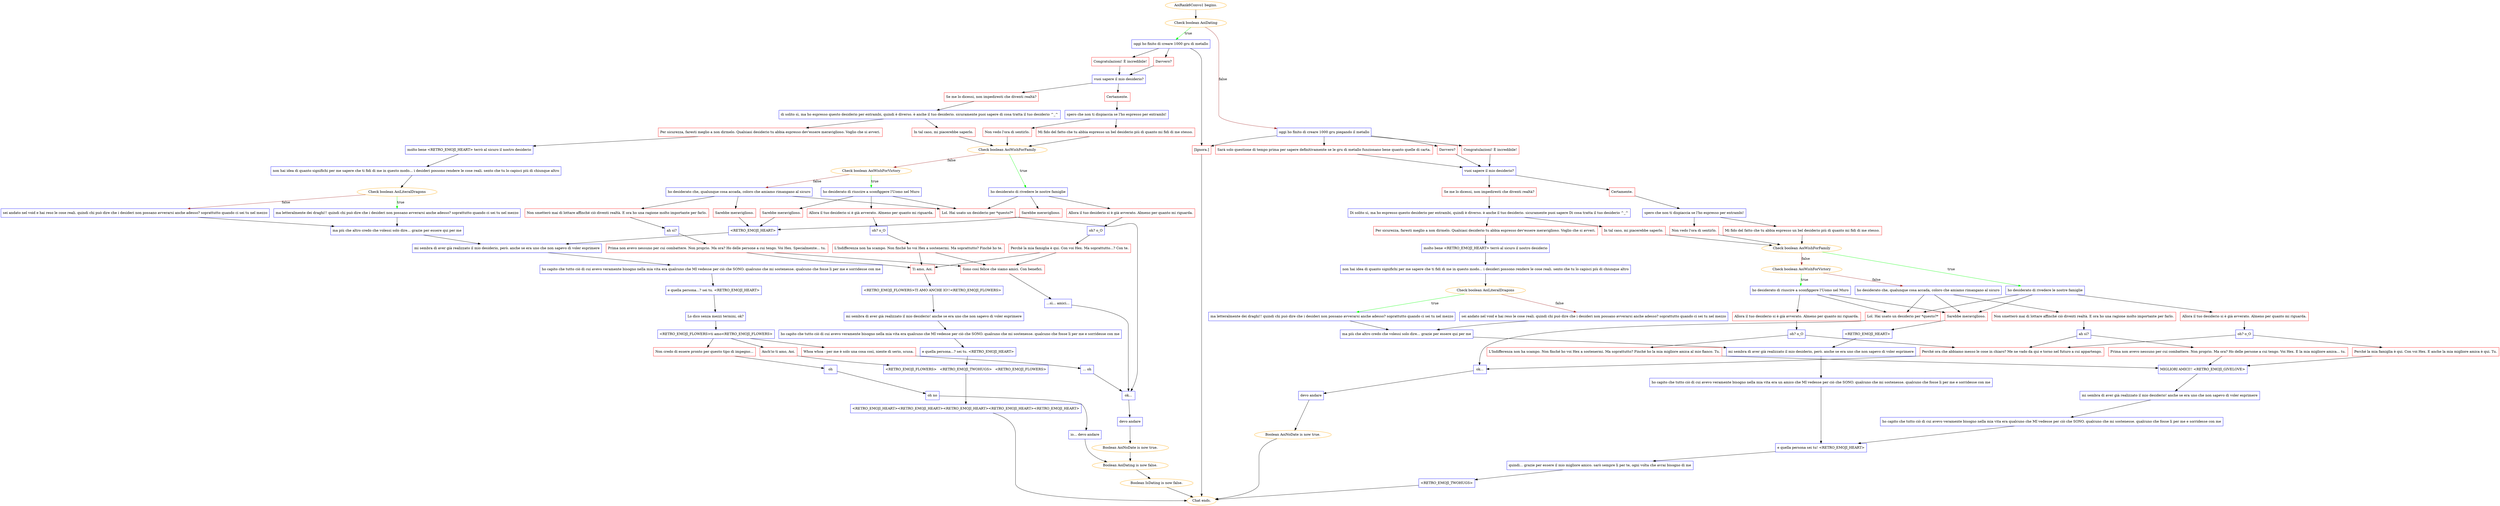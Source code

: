 digraph {
	"AoiRank6Convo1 begins." [color=orange];
		"AoiRank6Convo1 begins." -> j1159499694;
	j1159499694 [label="Check boolean AoiDating",color=orange];
		j1159499694 -> j3094292136 [label=true,color=green];
		j1159499694 -> j3017565653 [label=false,color=brown];
	j3094292136 [label="oggi ho finito di creare 1000 gru di metallo",shape=box,color=blue];
		j3094292136 -> j3604498274;
		j3094292136 -> j1836827887;
		j3094292136 -> j2041862867;
	j3017565653 [label="oggi ho finito di creare 1000 gru piegando il metallo",shape=box,color=blue];
		j3017565653 -> j586852988;
		j3017565653 -> j2626041944;
		j3017565653 -> j2201606452;
		j3017565653 -> j2041862867;
	j3604498274 [label="Davvero?",shape=box,color=red];
		j3604498274 -> j2697305266;
	j1836827887 [label="Congratulazioni! È incredibile!",shape=box,color=red];
		j1836827887 -> j2697305266;
	j2041862867 [label="[Ignora.]",shape=box,color=red];
		j2041862867 -> "Chat ends.";
	j586852988 [label="Sarà solo questione di tempo prima per sapere definitivamente se le gru di metallo funzionano bene quanto quelle di carta.",shape=box,color=red];
		j586852988 -> j3406460176;
	j2626041944 [label="Davvero?",shape=box,color=red];
		j2626041944 -> j3406460176;
	j2201606452 [label="Congratulazioni! È incredibile!",shape=box,color=red];
		j2201606452 -> j3406460176;
	j2697305266 [label="vuoi sapere il mio desiderio?",shape=box,color=blue];
		j2697305266 -> j4110654635;
		j2697305266 -> j3130692209;
	"Chat ends." [color=orange];
	j3406460176 [label="vuoi sapere il mio desiderio?",shape=box,color=blue];
		j3406460176 -> j1494237394;
		j3406460176 -> j2907091428;
	j4110654635 [label="Se me lo dicessi, non impediresti che diventi realtà?",shape=box,color=red];
		j4110654635 -> j796029558;
	j3130692209 [label="Certamente.",shape=box,color=red];
		j3130692209 -> j2834769163;
	j1494237394 [label="Se me lo dicessi, non impediresti che diventi realtà?",shape=box,color=red];
		j1494237394 -> j642584758;
	j2907091428 [label="Certamente.",shape=box,color=red];
		j2907091428 -> j3142193161;
	j796029558 [label="di solito sì, ma ho espresso questo desiderio per entrambi, quindi è diverso. è anche il tuo desiderio. sicuramente puoi sapere di cosa tratta il tuo desiderio ^_^",shape=box,color=blue];
		j796029558 -> j3504798724;
		j796029558 -> j2640449873;
	j2834769163 [label="spero che non ti dispiaccia se l'ho espresso per entrambi!",shape=box,color=blue];
		j2834769163 -> j669179080;
		j2834769163 -> j1886240461;
	j642584758 [label="Di solito sì, ma ho espresso questo desiderio per entrambi, quindi è diverso. è anche il tuo desiderio. sicuramente puoi sapere Di cosa tratta il tuo desiderio ^_^",shape=box,color=blue];
		j642584758 -> j3902047779;
		j642584758 -> j1862220639;
	j3142193161 [label="spero che non ti dispiaccia se l'ho espresso per entrambi!",shape=box,color=blue];
		j3142193161 -> j3457511270;
		j3142193161 -> j2850085530;
	j3504798724 [label="Per sicurezza, faresti meglio a non dirmelo. Qualsiasi desiderio tu abbia espresso dev'essere meraviglioso. Voglio che si avveri.",shape=box,color=red];
		j3504798724 -> j610636019;
	j2640449873 [label="In tal caso, mi piacerebbe saperlo.",shape=box,color=red];
		j2640449873 -> j1731423625;
	j669179080 [label="Mi fido del fatto che tu abbia espresso un bel desiderio più di quanto mi fidi di me stesso.",shape=box,color=red];
		j669179080 -> j1731423625;
	j1886240461 [label="Non vedo l'ora di sentirlo.",shape=box,color=red];
		j1886240461 -> j1731423625;
	j3902047779 [label="Per sicurezza, faresti meglio a non dirmelo. Qualsiasi desiderio tu abbia espresso dev'essere meraviglioso. Voglio che si avveri.",shape=box,color=red];
		j3902047779 -> j2319975176;
	j1862220639 [label="In tal caso, mi piacerebbe saperlo.",shape=box,color=red];
		j1862220639 -> j4261509095;
	j3457511270 [label="Mi fido del fatto che tu abbia espresso un bel desiderio più di quanto mi fidi di me stesso.",shape=box,color=red];
		j3457511270 -> j4261509095;
	j2850085530 [label="Non vedo l'ora di sentirlo.",shape=box,color=red];
		j2850085530 -> j4261509095;
	j610636019 [label="molto bene <RETRO_EMOJI_HEART> terrò al sicuro il nostro desiderio",shape=box,color=blue];
		j610636019 -> j3463573015;
	j1731423625 [label="Check boolean AoiWishForFamily",color=orange];
		j1731423625 -> j1796324063 [label=true,color=green];
		j1731423625 -> j853113975 [label=false,color=brown];
	j2319975176 [label="molto bene <RETRO_EMOJI_HEART> terrò al sicuro il nostro desiderio",shape=box,color=blue];
		j2319975176 -> j3089299151;
	j4261509095 [label="Check boolean AoiWishForFamily",color=orange];
		j4261509095 -> j1746574616 [label=true,color=green];
		j4261509095 -> j2512076100 [label=false,color=brown];
	j3463573015 [label="non hai idea di quanto significhi per me sapere che ti fidi di me in questo modo... i desideri possono rendere le cose reali. sento che tu lo capisci più di chiunque altro",shape=box,color=blue];
		j3463573015 -> j356138990;
	j1796324063 [label="ho desiderato di rivedere le nostre famiglie",shape=box,color=blue];
		j1796324063 -> j1991367536;
		j1796324063 -> j597329382;
		j1796324063 -> j1526046641;
	j853113975 [label="Check boolean AoiWishForVictory",color=orange];
		j853113975 -> j1123346970 [label=true,color=green];
		j853113975 -> j1446446773 [label=false,color=brown];
	j3089299151 [label="non hai idea di quanto significhi per me sapere che ti fidi di me in questo modo... i desideri possono rendere le cose reali. sento che tu lo capisci più di chiunque altro",shape=box,color=blue];
		j3089299151 -> j1681411811;
	j1746574616 [label="ho desiderato di rivedere le nostre famiglie",shape=box,color=blue];
		j1746574616 -> j1979610531;
		j1746574616 -> j565593120;
		j1746574616 -> j1579027687;
	j2512076100 [label="Check boolean AoiWishForVictory",color=orange];
		j2512076100 -> j910181720 [label=true,color=green];
		j2512076100 -> j3249570388 [label=false,color=brown];
	j356138990 [label="Check boolean AoiLiteralDragons",color=orange];
		j356138990 -> j1084513149 [label=true,color=green];
		j356138990 -> j2212025951 [label=false,color=brown];
	j1991367536 [label="Allora il tuo desiderio si è già avverato. Almeno per quanto mi riguarda.",shape=box,color=red];
		j1991367536 -> j483049971;
	j597329382 [label="Sarebbe meraviglioso.",shape=box,color=red];
		j597329382 -> j802220913;
	j1526046641 [label="Lol. Hai usato un desiderio per *questo?*",shape=box,color=red];
		j1526046641 -> j3953423961;
	j1123346970 [label="ho desiderato di riuscire a sconfiggere l'Uomo nel Muro",shape=box,color=blue];
		j1123346970 -> j1021193929;
		j1123346970 -> j169759470;
		j1123346970 -> j1526046641;
	j1446446773 [label="ho desiderato che, qualunque cosa accada, coloro che amiamo rimangano al sicuro",shape=box,color=blue];
		j1446446773 -> j610463591;
		j1446446773 -> j1719241651;
		j1446446773 -> j1526046641;
	j1681411811 [label="Check boolean AoiLiteralDragons",color=orange];
		j1681411811 -> j2655057911 [label=true,color=green];
		j1681411811 -> j2512050554 [label=false,color=brown];
	j1979610531 [label="Allora il tuo desiderio si è già avverato. Almeno per quanto mi riguarda.",shape=box,color=red];
		j1979610531 -> j2980460266;
	j565593120 [label="Sarebbe meraviglioso.",shape=box,color=red];
		j565593120 -> j2387230190;
	j1579027687 [label="Lol. Hai usato un desiderio per *questo?*",shape=box,color=red];
		j1579027687 -> j2471619505;
	j910181720 [label="ho desiderato di riuscire a sconfiggere l'Uomo nel Muro",shape=box,color=blue];
		j910181720 -> j2666579847;
		j910181720 -> j565593120;
		j910181720 -> j1579027687;
	j3249570388 [label="ho desiderato che, qualunque cosa accada, coloro che amiamo rimangano al sicuro",shape=box,color=blue];
		j3249570388 -> j1128053901;
		j3249570388 -> j565593120;
		j3249570388 -> j1579027687;
	j1084513149 [label="ma letteralmente dei draghi!! quindi chi può dire che i desideri non possano avverarsi anche adesso? soprattutto quando ci sei tu nel mezzo",shape=box,color=blue];
		j1084513149 -> j413303407;
	j2212025951 [label="sei andato nel void e hai reso le cose reali. quindi chi può dire che i desideri non possano avverarsi anche adesso? soprattutto quando ci sei tu nel mezzo",shape=box,color=blue];
		j2212025951 -> j413303407;
	j483049971 [label="oh? o_O",shape=box,color=blue];
		j483049971 -> j372987481;
	j802220913 [label="<RETRO_EMOJI_HEART>",shape=box,color=blue];
		j802220913 -> j1245454253;
	j3953423961 [label="ok...",shape=box,color=blue];
		j3953423961 -> j3506131550;
	j1021193929 [label="Allora il tuo desiderio si è già avverato. Almeno per quanto mi riguarda.",shape=box,color=red];
		j1021193929 -> j1097592529;
	j169759470 [label="Sarebbe meraviglioso.",shape=box,color=red];
		j169759470 -> j802220913;
	j610463591 [label="Non smetterò mai di lottare affinché ciò diventi realtà. E ora ho una ragione molto importante per farlo.",shape=box,color=red];
		j610463591 -> j1935561172;
	j1719241651 [label="Sarebbe meraviglioso.",shape=box,color=red];
		j1719241651 -> j802220913;
	j2655057911 [label="ma letteralmente dei draghi!! quindi chi può dire che i desideri non possano avverarsi anche adesso? soprattutto quando ci sei tu nel mezzo",shape=box,color=blue];
		j2655057911 -> j154268941;
	j2512050554 [label="sei andato nel void e hai reso le cose reali. quindi chi può dire che i desideri non possano avverarsi anche adesso? soprattutto quando ci sei tu nel mezzo",shape=box,color=blue];
		j2512050554 -> j154268941;
	j2980460266 [label="oh? o_O",shape=box,color=blue];
		j2980460266 -> j1673058665;
		j2980460266 -> j3411669917;
	j2387230190 [label="<RETRO_EMOJI_HEART>",shape=box,color=blue];
		j2387230190 -> j83138756;
	j2471619505 [label="ok...",shape=box,color=blue];
		j2471619505 -> j262595899;
	j2666579847 [label="Allora il tuo desiderio si è già avverato. Almeno per quanto mi riguarda.",shape=box,color=red];
		j2666579847 -> j2653519246;
	j1128053901 [label="Non smetterò mai di lottare affinché ciò diventi realtà. E ora ho una ragione molto importante per farlo.",shape=box,color=red];
		j1128053901 -> j3088080266;
	j413303407 [label="ma più che altro credo che volessi solo dire... grazie per essere qui per me",shape=box,color=blue];
		j413303407 -> j1245454253;
	j372987481 [label="Perché la mia famiglia è qui. Con voi Hex. Ma soprattutto...? Con te.",shape=box,color=red];
		j372987481 -> j813341437;
		j372987481 -> j173567538;
	j1245454253 [label="mi sembra di aver già realizzato il mio desiderio, però. anche se era uno che non sapevo di voler esprimere",shape=box,color=blue];
		j1245454253 -> j4234250056;
	j3506131550 [label="devo andare",shape=box,color=blue];
		j3506131550 -> j1862123684;
	j1097592529 [label="oh? o_O",shape=box,color=blue];
		j1097592529 -> j403911549;
	j1935561172 [label="ah sì?",shape=box,color=blue];
		j1935561172 -> j1966334595;
	j154268941 [label="ma più che altro credo che volessi solo dire... grazie per essere qui per me",shape=box,color=blue];
		j154268941 -> j83138756;
	j1673058665 [label="Perché la mia famiglia è qui. Con voi Hex. E anche la mia migliore amica è qui. Tu.",shape=box,color=red];
		j1673058665 -> j2237372667;
	j3411669917 [label="Perché ora che abbiamo messo le cose in chiaro? Me ne vado da qui e torno nel futuro a cui appartengo.",shape=box,color=red];
		j3411669917 -> j2471619505;
	j83138756 [label="mi sembra di aver già realizzato il mio desiderio, però. anche se era uno che non sapevo di voler esprimere",shape=box,color=blue];
		j83138756 -> j3291842558;
	j262595899 [label="devo andare",shape=box,color=blue];
		j262595899 -> j4121660697;
	j2653519246 [label="oh? o_O",shape=box,color=blue];
		j2653519246 -> j122274715;
		j2653519246 -> j3411669917;
	j3088080266 [label="ah sì?",shape=box,color=blue];
		j3088080266 -> j4272755655;
		j3088080266 -> j3411669917;
	j813341437 [label="Ti amo, Aoi.",shape=box,color=red];
		j813341437 -> j2085013371;
	j173567538 [label="Sono così felice che siamo amici. Con benefici.",shape=box,color=red];
		j173567538 -> j1436682807;
	j4234250056 [label="ho capito che tutto ciò di cui avevo veramente bisogno nella mia vita era qualcuno che MI vedesse per ciò che SONO. qualcuno che mi sostenesse. qualcuno che fosse lì per me e sorridesse con me",shape=box,color=blue];
		j4234250056 -> j2596022365;
	j1862123684 [label="Boolean AoiNoDate is now true.",color=orange];
		j1862123684 -> j269073143;
	j403911549 [label="L'Indifferenza non ha scampo. Non finché ho voi Hex a sostenermi. Ma soprattutto? Finché ho te.",shape=box,color=red];
		j403911549 -> j813341437;
		j403911549 -> j173567538;
	j1966334595 [label="Prima non avevo nessuno per cui combattere. Non proprio. Ma ora? Ho delle persone a cui tengo. Voi Hex. Specialmente... tu.",shape=box,color=red];
		j1966334595 -> j813341437;
		j1966334595 -> j173567538;
	j2237372667 [label="MIGLIORI AMICI!! <RETRO_EMOJI_GIVELOVE>",shape=box,color=blue];
		j2237372667 -> j2314915614;
	j3291842558 [label="ho capito che tutto ciò di cui avevo veramente bisogno nella mia vita era un amico che MI vedesse per ciò che SONO. qualcuno che mi sostenesse. qualcuno che fosse lì per me e sorridesse con me",shape=box,color=blue];
		j3291842558 -> j945633879;
	j4121660697 [label="Boolean AoiNoDate is now true.",color=orange];
		j4121660697 -> "Chat ends.";
	j122274715 [label="L'Indifferenza non ha scampo. Non finché ho voi Hex a sostenermi. Ma soprattutto? Finché ho la mia migliore amica al mio fianco. Tu.",shape=box,color=red];
		j122274715 -> j2237372667;
	j4272755655 [label="Prima non avevo nessuno per cui combattere. Non proprio. Ma ora? Ho delle persone a cui tengo. Voi Hex. E la mia migliore amica... tu.",shape=box,color=red];
		j4272755655 -> j2237372667;
	j2085013371 [label="<RETRO_EMOJI_FLOWERS>TI AMO ANCHE IO!!<RETRO_EMOJI_FLOWERS>",shape=box,color=blue];
		j2085013371 -> j498744889;
	j1436682807 [label="...sì... amici...",shape=box,color=blue];
		j1436682807 -> j3953423961;
	j2596022365 [label="e quella persona...? sei tu. <RETRO_EMOJI_HEART>",shape=box,color=blue];
		j2596022365 -> j366255145;
	j269073143 [label="Boolean AoiDating is now false.",color=orange];
		j269073143 -> j1242024027;
	j2314915614 [label="mi sembra di aver già realizzato il mio desiderio! anche se era uno che non sapevo di voler esprimere",shape=box,color=blue];
		j2314915614 -> j556860429;
	j945633879 [label="e quella persona sei tu! <RETRO_EMOJI_HEART>",shape=box,color=blue];
		j945633879 -> j1905813608;
	j498744889 [label="mi sembra di aver già realizzato il mio desiderio! anche se era uno che non sapevo di voler esprimere",shape=box,color=blue];
		j498744889 -> j996011775;
	j366255145 [label="Lo dico senza mezzi termini, ok?",shape=box,color=blue];
		j366255145 -> j1231528468;
	j1242024027 [label="Boolean IsDating is now false.",color=orange];
		j1242024027 -> "Chat ends.";
	j556860429 [label="ho capito che tutto ciò di cui avevo veramente bisogno nella mia vita era qualcuno che MI vedesse per ciò che SONO. qualcuno che mi sostenesse. qualcuno che fosse lì per me e sorridesse con me",shape=box,color=blue];
		j556860429 -> j945633879;
	j1905813608 [label="quindi... grazie per essere il mio migliore amico. sarò sempre lì per te, ogni volta che avrai bisogno di me",shape=box,color=blue];
		j1905813608 -> j1368099438;
	j996011775 [label="ho capito che tutto ciò di cui avevo veramente bisogno nella mia vita era qualcuno che MI vedesse per ciò che SONO. qualcuno che mi sostenesse. qualcuno che fosse lì per me e sorridesse con me",shape=box,color=blue];
		j996011775 -> j2394200568;
	j1231528468 [label="<RETRO_EMOJI_FLOWERS>ti amo<RETRO_EMOJI_FLOWERS>",shape=box,color=blue];
		j1231528468 -> j399587345;
		j1231528468 -> j3762204770;
		j1231528468 -> j2315164076;
	j1368099438 [label="<RETRO_EMOJI_TWOHUGS>",shape=box,color=blue];
		j1368099438 -> "Chat ends.";
	j2394200568 [label="e quella persona...? sei tu. <RETRO_EMOJI_HEART>",shape=box,color=blue];
		j2394200568 -> j348520668;
	j399587345 [label="Anch'io ti amo, Aoi.",shape=box,color=red];
		j399587345 -> j348520668;
	j3762204770 [label="Non credo di essere pronto per questo tipo di impegno...",shape=box,color=red];
		j3762204770 -> j1103540819;
	j2315164076 [label="Whoa whoa - per me è solo una cosa così, niente di serio, scusa.",shape=box,color=red];
		j2315164076 -> j835201856;
	j348520668 [label="<RETRO_EMOJI_FLOWERS>   <RETRO_EMOJI_TWOHUGS>   <RETRO_EMOJI_FLOWERS>",shape=box,color=blue];
		j348520668 -> j1982409654;
	j1103540819 [label="oh",shape=box,color=blue];
		j1103540819 -> j3174912467;
	j835201856 [label="... oh",shape=box,color=blue];
		j835201856 -> j3953423961;
	j1982409654 [label="<RETRO_EMOJI_HEART><RETRO_EMOJI_HEART><RETRO_EMOJI_HEART><RETRO_EMOJI_HEART><RETRO_EMOJI_HEART>",shape=box,color=blue];
		j1982409654 -> "Chat ends.";
	j3174912467 [label="oh no",shape=box,color=blue];
		j3174912467 -> j1838008304;
	j1838008304 [label="io... devo andare",shape=box,color=blue];
		j1838008304 -> j269073143;
}